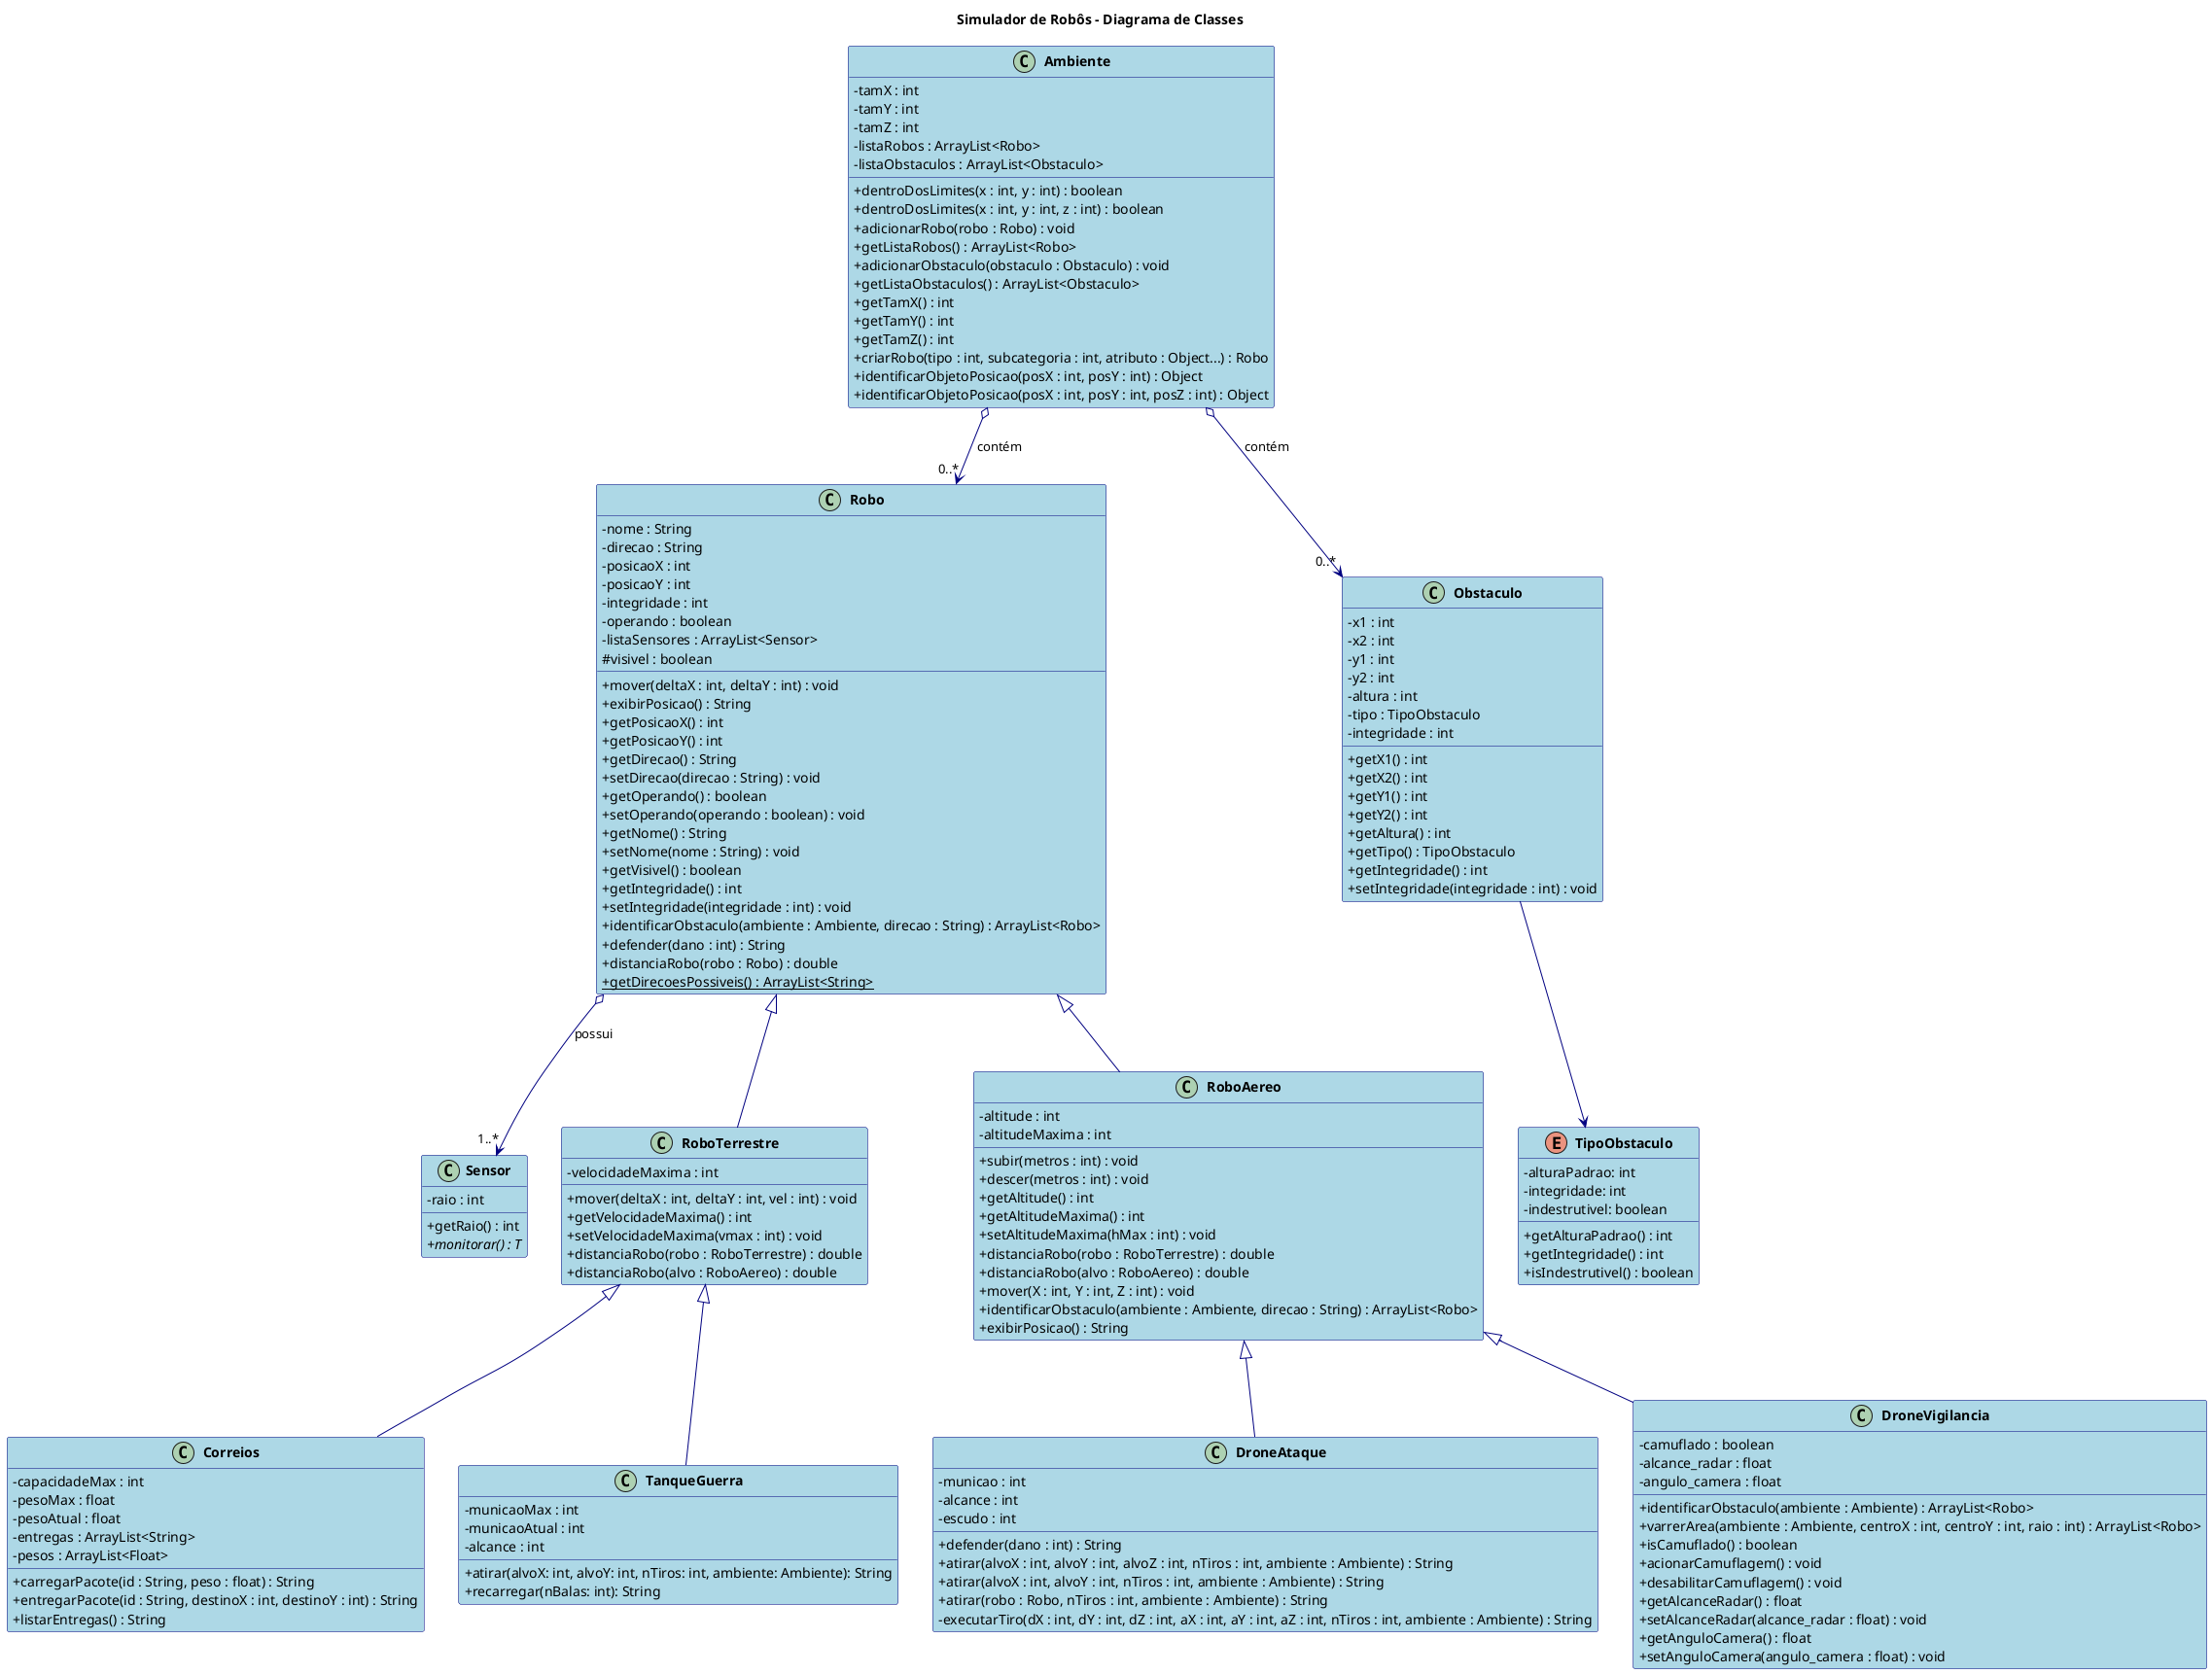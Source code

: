 @startuml Simulador de Robôs

' Definição do título do diagrama
title Simulador de Robôs - Diagrama de Classes

' Configurações de estilo para melhorar a visualização
skinparam classAttributeIconSize 0
skinparam classFontStyle bold
skinparam classBackgroundColor LightBlue
skinparam classArrowColor Navy
skinparam classBorderColor Navy

' Enumeração TipoObstaculo (implícita no seu código)
enum TipoObstaculo {
  - alturaPadrao: int
  - integridade: int
  - indestrutivel: boolean
  + getAlturaPadrao() : int
  + getIntegridade() : int
  + isIndestrutivel() : boolean
}

' Classe Sensor (implícita no seu código)
class Sensor {
  - raio : int
  + getRaio() : int
  + {abstract} monitorar() : T
}

' Classe principal Robo
class Robo {
  - nome : String
  - direcao : String
  - posicaoX : int
  - posicaoY : int
  - integridade : int
  - operando : boolean
  - listaSensores : ArrayList<Sensor>
  # visivel : boolean
  + mover(deltaX : int, deltaY : int) : void
  + exibirPosicao() : String
  + getPosicaoX() : int
  + getPosicaoY() : int
  + getDirecao() : String
  + setDirecao(direcao : String) : void
  + getOperando() : boolean
  + setOperando(operando : boolean) : void
  + getNome() : String
  + setNome(nome : String) : void
  + getVisivel() : boolean
  + getIntegridade() : int
  + setIntegridade(integridade : int) : void
  + identificarObstaculo(ambiente : Ambiente, direcao : String) : ArrayList<Robo>
  + defender(dano : int) : String
  + distanciaRobo(robo : Robo) : double
  + {static} getDirecoesPossiveis() : ArrayList<String>
}

' Classe RoboTerrestre
class RoboTerrestre {
  - velocidadeMaxima : int
  + mover(deltaX : int, deltaY : int, vel : int) : void
  + getVelocidadeMaxima() : int
  + setVelocidadeMaxima(vmax : int) : void
  + distanciaRobo(robo : RoboTerrestre) : double
  + distanciaRobo(alvo : RoboAereo) : double
}

' Classe RoboAereo
class RoboAereo {
  - altitude : int
  - altitudeMaxima : int
  + subir(metros : int) : void
  + descer(metros : int) : void
  + getAltitude() : int
  + getAltitudeMaxima() : int
  + setAltitudeMaxima(hMax : int) : void
  + distanciaRobo(robo : RoboTerrestre) : double
  + distanciaRobo(alvo : RoboAereo) : double
  + mover(X : int, Y : int, Z : int) : void
  + identificarObstaculo(ambiente : Ambiente, direcao : String) : ArrayList<Robo>
  + exibirPosicao() : String
}

' Classe Correios
class Correios {
  - capacidadeMax : int
  - pesoMax : float
  - pesoAtual : float
  - entregas : ArrayList<String>
  - pesos : ArrayList<Float>
  + carregarPacote(id : String, peso : float) : String
  + entregarPacote(id : String, destinoX : int, destinoY : int) : String
  + listarEntregas() : String
}

' Classe TanqueGuerra (implícita no seu código)
class TanqueGuerra {
  - municaoMax : int
  - municaoAtual : int
  - alcance : int
  + atirar(alvoX: int, alvoY: int, nTiros: int, ambiente: Ambiente): String
  + recarregar(nBalas: int): String
}

' Classe DroneAtaque
class DroneAtaque {
  - municao : int
  - alcance : int
  - escudo : int
  + defender(dano : int) : String
  + atirar(alvoX : int, alvoY : int, alvoZ : int, nTiros : int, ambiente : Ambiente) : String
  + atirar(alvoX : int, alvoY : int, nTiros : int, ambiente : Ambiente) : String
  + atirar(robo : Robo, nTiros : int, ambiente : Ambiente) : String
  - executarTiro(dX : int, dY : int, dZ : int, aX : int, aY : int, aZ : int, nTiros : int, ambiente : Ambiente) : String
}

' Classe DroneVigilancia
class DroneVigilancia {
  - camuflado : boolean
  - alcance_radar : float
  - angulo_camera : float
  + identificarObstaculo(ambiente : Ambiente) : ArrayList<Robo>
  + varrerArea(ambiente : Ambiente, centroX : int, centroY : int, raio : int) : ArrayList<Robo>
  + isCamuflado() : boolean
  + acionarCamuflagem() : void
  + desabilitarCamuflagem() : void
  + getAlcanceRadar() : float
  + setAlcanceRadar(alcance_radar : float) : void
  + getAnguloCamera() : float
  + setAnguloCamera(angulo_camera : float) : void
}

' Classe Obstaculo
class Obstaculo {
  - x1 : int
  - x2 : int
  - y1 : int
  - y2 : int
  - altura : int
  - tipo : TipoObstaculo
  - integridade : int
  + getX1() : int
  + getX2() : int
  + getY1() : int
  + getY2() : int
  + getAltura() : int
  + getTipo() : TipoObstaculo
  + getIntegridade() : int
  + setIntegridade(integridade : int) : void
}

' Classe Ambiente
class Ambiente {
  - tamX : int
  - tamY : int
  - tamZ : int
  - listaRobos : ArrayList<Robo>
  - listaObstaculos : ArrayList<Obstaculo>
  + dentroDosLimites(x : int, y : int) : boolean
  + dentroDosLimites(x : int, y : int, z : int) : boolean
  + adicionarRobo(robo : Robo) : void
  + getListaRobos() : ArrayList<Robo>
  + adicionarObstaculo(obstaculo : Obstaculo) : void
  + getListaObstaculos() : ArrayList<Obstaculo>
  + getTamX() : int
  + getTamY() : int
  + getTamZ() : int
  + criarRobo(tipo : int, subcategoria : int, atributo : Object...) : Robo
  + identificarObjetoPosicao(posX : int, posY : int) : Object
  + identificarObjetoPosicao(posX : int, posY : int, posZ : int) : Object
}

' Relações de herança
Robo <|-- RoboTerrestre
Robo <|-- RoboAereo
RoboTerrestre <|-- Correios
RoboTerrestre <|-- TanqueGuerra
RoboAereo <|-- DroneAtaque
RoboAereo <|-- DroneVigilancia

' Relações de associação
Obstaculo --> TipoObstaculo
Robo o--> "1..*" Sensor : possui
Ambiente o--> "0..*" Robo : contém
Ambiente o--> "0..*" Obstaculo : contém

@enduml